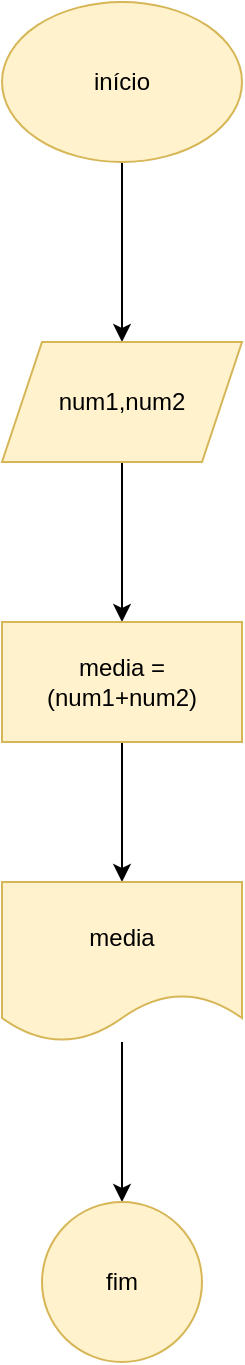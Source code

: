 <mxfile version="26.1.1">
  <diagram name="Página-1" id="E0NQWRxJID7h3gLvjSp8">
    <mxGraphModel dx="880" dy="460" grid="1" gridSize="10" guides="1" tooltips="1" connect="1" arrows="1" fold="1" page="1" pageScale="1" pageWidth="827" pageHeight="1169" math="0" shadow="0">
      <root>
        <mxCell id="0" />
        <mxCell id="1" parent="0" />
        <mxCell id="pdpkJMMnLF64ov36LxLp-4" value="" style="edgeStyle=orthogonalEdgeStyle;rounded=0;orthogonalLoop=1;jettySize=auto;html=1;" edge="1" parent="1" source="pdpkJMMnLF64ov36LxLp-2" target="pdpkJMMnLF64ov36LxLp-3">
          <mxGeometry relative="1" as="geometry" />
        </mxCell>
        <mxCell id="pdpkJMMnLF64ov36LxLp-2" value="início" style="ellipse;whiteSpace=wrap;html=1;fillColor=#fff2cc;strokeColor=#d6b656;" vertex="1" parent="1">
          <mxGeometry x="330" y="230" width="120" height="80" as="geometry" />
        </mxCell>
        <mxCell id="pdpkJMMnLF64ov36LxLp-6" value="" style="edgeStyle=orthogonalEdgeStyle;rounded=0;orthogonalLoop=1;jettySize=auto;html=1;" edge="1" parent="1" source="pdpkJMMnLF64ov36LxLp-3" target="pdpkJMMnLF64ov36LxLp-5">
          <mxGeometry relative="1" as="geometry" />
        </mxCell>
        <mxCell id="pdpkJMMnLF64ov36LxLp-3" value="num1,num2" style="shape=parallelogram;perimeter=parallelogramPerimeter;whiteSpace=wrap;html=1;fixedSize=1;fillColor=#fff2cc;strokeColor=#d6b656;" vertex="1" parent="1">
          <mxGeometry x="330" y="400" width="120" height="60" as="geometry" />
        </mxCell>
        <mxCell id="pdpkJMMnLF64ov36LxLp-8" value="" style="edgeStyle=orthogonalEdgeStyle;rounded=0;orthogonalLoop=1;jettySize=auto;html=1;" edge="1" parent="1" source="pdpkJMMnLF64ov36LxLp-5" target="pdpkJMMnLF64ov36LxLp-7">
          <mxGeometry relative="1" as="geometry" />
        </mxCell>
        <mxCell id="pdpkJMMnLF64ov36LxLp-5" value="media = (num1+num2)" style="whiteSpace=wrap;html=1;fillColor=#fff2cc;strokeColor=#d6b656;" vertex="1" parent="1">
          <mxGeometry x="330" y="540" width="120" height="60" as="geometry" />
        </mxCell>
        <mxCell id="pdpkJMMnLF64ov36LxLp-10" value="" style="edgeStyle=orthogonalEdgeStyle;rounded=0;orthogonalLoop=1;jettySize=auto;html=1;" edge="1" parent="1" source="pdpkJMMnLF64ov36LxLp-7" target="pdpkJMMnLF64ov36LxLp-9">
          <mxGeometry relative="1" as="geometry" />
        </mxCell>
        <mxCell id="pdpkJMMnLF64ov36LxLp-7" value="media" style="shape=document;whiteSpace=wrap;html=1;boundedLbl=1;fillColor=#fff2cc;strokeColor=#d6b656;" vertex="1" parent="1">
          <mxGeometry x="330" y="670" width="120" height="80" as="geometry" />
        </mxCell>
        <mxCell id="pdpkJMMnLF64ov36LxLp-9" value="fim" style="ellipse;whiteSpace=wrap;html=1;fillColor=#fff2cc;strokeColor=#d6b656;" vertex="1" parent="1">
          <mxGeometry x="350" y="830" width="80" height="80" as="geometry" />
        </mxCell>
      </root>
    </mxGraphModel>
  </diagram>
</mxfile>
